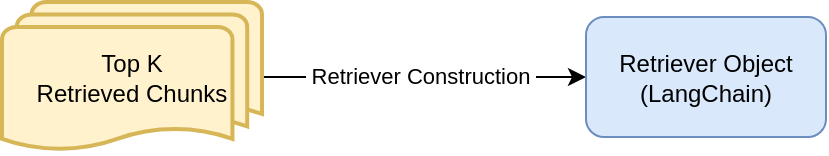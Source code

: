 <mxfile version="27.1.6">
  <diagram name="Page-1" id="D4OL9BOBvSU10HSQ8e3W">
    <mxGraphModel dx="1042" dy="562" grid="1" gridSize="10" guides="1" tooltips="1" connect="1" arrows="1" fold="1" page="1" pageScale="1" pageWidth="850" pageHeight="1100" math="0" shadow="0">
      <root>
        <mxCell id="0" />
        <mxCell id="1" parent="0" />
        <mxCell id="gAh8pGhJGbMkiUthYWgK-2" style="edgeStyle=orthogonalEdgeStyle;rounded=0;orthogonalLoop=1;jettySize=auto;html=1;exitX=1;exitY=0.5;exitDx=0;exitDy=0;exitPerimeter=0;" edge="1" parent="1" source="ovxYgOh6xOhIXujhn0Ly-31" target="gAh8pGhJGbMkiUthYWgK-1">
          <mxGeometry relative="1" as="geometry" />
        </mxCell>
        <mxCell id="gAh8pGhJGbMkiUthYWgK-3" value="&amp;nbsp;Retriever Construction&amp;nbsp;" style="edgeLabel;html=1;align=center;verticalAlign=middle;resizable=0;points=[];" vertex="1" connectable="0" parent="gAh8pGhJGbMkiUthYWgK-2">
          <mxGeometry x="-0.181" y="-1" relative="1" as="geometry">
            <mxPoint x="12" y="-2" as="offset" />
          </mxGeometry>
        </mxCell>
        <mxCell id="ovxYgOh6xOhIXujhn0Ly-31" value="Top K&lt;div&gt;Retrieved Chunks&lt;/div&gt;" style="strokeWidth=2;html=1;shape=mxgraph.flowchart.multi-document;whiteSpace=wrap;fillColor=#fff2cc;strokeColor=#d6b656;" parent="1" vertex="1">
          <mxGeometry x="160" y="200" width="130" height="75" as="geometry" />
        </mxCell>
        <mxCell id="gAh8pGhJGbMkiUthYWgK-1" value="Retriever Object (LangChain)" style="rounded=1;whiteSpace=wrap;html=1;fillColor=#dae8fc;strokeColor=#6c8ebf;" vertex="1" parent="1">
          <mxGeometry x="452" y="207.5" width="120" height="60" as="geometry" />
        </mxCell>
      </root>
    </mxGraphModel>
  </diagram>
</mxfile>
